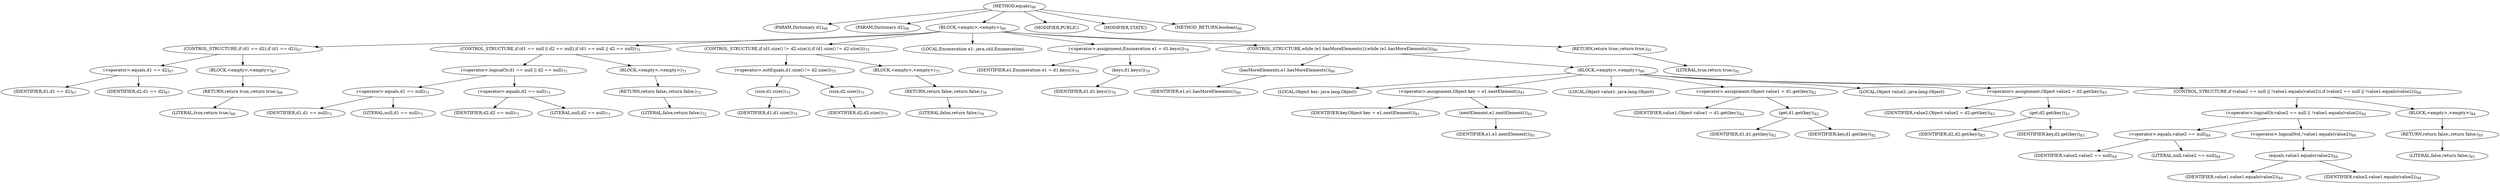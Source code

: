 digraph "equals" {  
"82" [label = <(METHOD,equals)<SUB>66</SUB>> ]
"83" [label = <(PARAM,Dictionary d1)<SUB>66</SUB>> ]
"84" [label = <(PARAM,Dictionary d2)<SUB>66</SUB>> ]
"85" [label = <(BLOCK,&lt;empty&gt;,&lt;empty&gt;)<SUB>66</SUB>> ]
"86" [label = <(CONTROL_STRUCTURE,if (d1 == d2),if (d1 == d2))<SUB>67</SUB>> ]
"87" [label = <(&lt;operator&gt;.equals,d1 == d2)<SUB>67</SUB>> ]
"88" [label = <(IDENTIFIER,d1,d1 == d2)<SUB>67</SUB>> ]
"89" [label = <(IDENTIFIER,d2,d1 == d2)<SUB>67</SUB>> ]
"90" [label = <(BLOCK,&lt;empty&gt;,&lt;empty&gt;)<SUB>67</SUB>> ]
"91" [label = <(RETURN,return true;,return true;)<SUB>68</SUB>> ]
"92" [label = <(LITERAL,true,return true;)<SUB>68</SUB>> ]
"93" [label = <(CONTROL_STRUCTURE,if (d1 == null || d2 == null),if (d1 == null || d2 == null))<SUB>71</SUB>> ]
"94" [label = <(&lt;operator&gt;.logicalOr,d1 == null || d2 == null)<SUB>71</SUB>> ]
"95" [label = <(&lt;operator&gt;.equals,d1 == null)<SUB>71</SUB>> ]
"96" [label = <(IDENTIFIER,d1,d1 == null)<SUB>71</SUB>> ]
"97" [label = <(LITERAL,null,d1 == null)<SUB>71</SUB>> ]
"98" [label = <(&lt;operator&gt;.equals,d2 == null)<SUB>71</SUB>> ]
"99" [label = <(IDENTIFIER,d2,d2 == null)<SUB>71</SUB>> ]
"100" [label = <(LITERAL,null,d2 == null)<SUB>71</SUB>> ]
"101" [label = <(BLOCK,&lt;empty&gt;,&lt;empty&gt;)<SUB>71</SUB>> ]
"102" [label = <(RETURN,return false;,return false;)<SUB>72</SUB>> ]
"103" [label = <(LITERAL,false,return false;)<SUB>72</SUB>> ]
"104" [label = <(CONTROL_STRUCTURE,if (d1.size() != d2.size()),if (d1.size() != d2.size()))<SUB>75</SUB>> ]
"105" [label = <(&lt;operator&gt;.notEquals,d1.size() != d2.size())<SUB>75</SUB>> ]
"106" [label = <(size,d1.size())<SUB>75</SUB>> ]
"107" [label = <(IDENTIFIER,d1,d1.size())<SUB>75</SUB>> ]
"108" [label = <(size,d2.size())<SUB>75</SUB>> ]
"109" [label = <(IDENTIFIER,d2,d2.size())<SUB>75</SUB>> ]
"110" [label = <(BLOCK,&lt;empty&gt;,&lt;empty&gt;)<SUB>75</SUB>> ]
"111" [label = <(RETURN,return false;,return false;)<SUB>76</SUB>> ]
"112" [label = <(LITERAL,false,return false;)<SUB>76</SUB>> ]
"113" [label = <(LOCAL,Enumeration e1: java.util.Enumeration)> ]
"114" [label = <(&lt;operator&gt;.assignment,Enumeration e1 = d1.keys())<SUB>79</SUB>> ]
"115" [label = <(IDENTIFIER,e1,Enumeration e1 = d1.keys())<SUB>79</SUB>> ]
"116" [label = <(keys,d1.keys())<SUB>79</SUB>> ]
"117" [label = <(IDENTIFIER,d1,d1.keys())<SUB>79</SUB>> ]
"118" [label = <(CONTROL_STRUCTURE,while (e1.hasMoreElements()),while (e1.hasMoreElements()))<SUB>80</SUB>> ]
"119" [label = <(hasMoreElements,e1.hasMoreElements())<SUB>80</SUB>> ]
"120" [label = <(IDENTIFIER,e1,e1.hasMoreElements())<SUB>80</SUB>> ]
"121" [label = <(BLOCK,&lt;empty&gt;,&lt;empty&gt;)<SUB>80</SUB>> ]
"122" [label = <(LOCAL,Object key: java.lang.Object)> ]
"123" [label = <(&lt;operator&gt;.assignment,Object key = e1.nextElement())<SUB>81</SUB>> ]
"124" [label = <(IDENTIFIER,key,Object key = e1.nextElement())<SUB>81</SUB>> ]
"125" [label = <(nextElement,e1.nextElement())<SUB>81</SUB>> ]
"126" [label = <(IDENTIFIER,e1,e1.nextElement())<SUB>81</SUB>> ]
"127" [label = <(LOCAL,Object value1: java.lang.Object)> ]
"128" [label = <(&lt;operator&gt;.assignment,Object value1 = d1.get(key))<SUB>82</SUB>> ]
"129" [label = <(IDENTIFIER,value1,Object value1 = d1.get(key))<SUB>82</SUB>> ]
"130" [label = <(get,d1.get(key))<SUB>82</SUB>> ]
"131" [label = <(IDENTIFIER,d1,d1.get(key))<SUB>82</SUB>> ]
"132" [label = <(IDENTIFIER,key,d1.get(key))<SUB>82</SUB>> ]
"133" [label = <(LOCAL,Object value2: java.lang.Object)> ]
"134" [label = <(&lt;operator&gt;.assignment,Object value2 = d2.get(key))<SUB>83</SUB>> ]
"135" [label = <(IDENTIFIER,value2,Object value2 = d2.get(key))<SUB>83</SUB>> ]
"136" [label = <(get,d2.get(key))<SUB>83</SUB>> ]
"137" [label = <(IDENTIFIER,d2,d2.get(key))<SUB>83</SUB>> ]
"138" [label = <(IDENTIFIER,key,d2.get(key))<SUB>83</SUB>> ]
"139" [label = <(CONTROL_STRUCTURE,if (value2 == null || !value1.equals(value2)),if (value2 == null || !value1.equals(value2)))<SUB>84</SUB>> ]
"140" [label = <(&lt;operator&gt;.logicalOr,value2 == null || !value1.equals(value2))<SUB>84</SUB>> ]
"141" [label = <(&lt;operator&gt;.equals,value2 == null)<SUB>84</SUB>> ]
"142" [label = <(IDENTIFIER,value2,value2 == null)<SUB>84</SUB>> ]
"143" [label = <(LITERAL,null,value2 == null)<SUB>84</SUB>> ]
"144" [label = <(&lt;operator&gt;.logicalNot,!value1.equals(value2))<SUB>84</SUB>> ]
"145" [label = <(equals,value1.equals(value2))<SUB>84</SUB>> ]
"146" [label = <(IDENTIFIER,value1,value1.equals(value2))<SUB>84</SUB>> ]
"147" [label = <(IDENTIFIER,value2,value1.equals(value2))<SUB>84</SUB>> ]
"148" [label = <(BLOCK,&lt;empty&gt;,&lt;empty&gt;)<SUB>84</SUB>> ]
"149" [label = <(RETURN,return false;,return false;)<SUB>85</SUB>> ]
"150" [label = <(LITERAL,false,return false;)<SUB>85</SUB>> ]
"151" [label = <(RETURN,return true;,return true;)<SUB>92</SUB>> ]
"152" [label = <(LITERAL,true,return true;)<SUB>92</SUB>> ]
"153" [label = <(MODIFIER,PUBLIC)> ]
"154" [label = <(MODIFIER,STATIC)> ]
"155" [label = <(METHOD_RETURN,boolean)<SUB>66</SUB>> ]
  "82" -> "83" 
  "82" -> "84" 
  "82" -> "85" 
  "82" -> "153" 
  "82" -> "154" 
  "82" -> "155" 
  "85" -> "86" 
  "85" -> "93" 
  "85" -> "104" 
  "85" -> "113" 
  "85" -> "114" 
  "85" -> "118" 
  "85" -> "151" 
  "86" -> "87" 
  "86" -> "90" 
  "87" -> "88" 
  "87" -> "89" 
  "90" -> "91" 
  "91" -> "92" 
  "93" -> "94" 
  "93" -> "101" 
  "94" -> "95" 
  "94" -> "98" 
  "95" -> "96" 
  "95" -> "97" 
  "98" -> "99" 
  "98" -> "100" 
  "101" -> "102" 
  "102" -> "103" 
  "104" -> "105" 
  "104" -> "110" 
  "105" -> "106" 
  "105" -> "108" 
  "106" -> "107" 
  "108" -> "109" 
  "110" -> "111" 
  "111" -> "112" 
  "114" -> "115" 
  "114" -> "116" 
  "116" -> "117" 
  "118" -> "119" 
  "118" -> "121" 
  "119" -> "120" 
  "121" -> "122" 
  "121" -> "123" 
  "121" -> "127" 
  "121" -> "128" 
  "121" -> "133" 
  "121" -> "134" 
  "121" -> "139" 
  "123" -> "124" 
  "123" -> "125" 
  "125" -> "126" 
  "128" -> "129" 
  "128" -> "130" 
  "130" -> "131" 
  "130" -> "132" 
  "134" -> "135" 
  "134" -> "136" 
  "136" -> "137" 
  "136" -> "138" 
  "139" -> "140" 
  "139" -> "148" 
  "140" -> "141" 
  "140" -> "144" 
  "141" -> "142" 
  "141" -> "143" 
  "144" -> "145" 
  "145" -> "146" 
  "145" -> "147" 
  "148" -> "149" 
  "149" -> "150" 
  "151" -> "152" 
}

